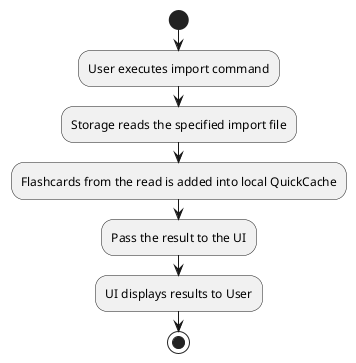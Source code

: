 @startuml
start
:User executes import command;
:Storage reads the specified import file;
:Flashcards from the read is added into local QuickCache;
:Pass the result to the UI;
:UI displays results to User;
stop
@enduml
